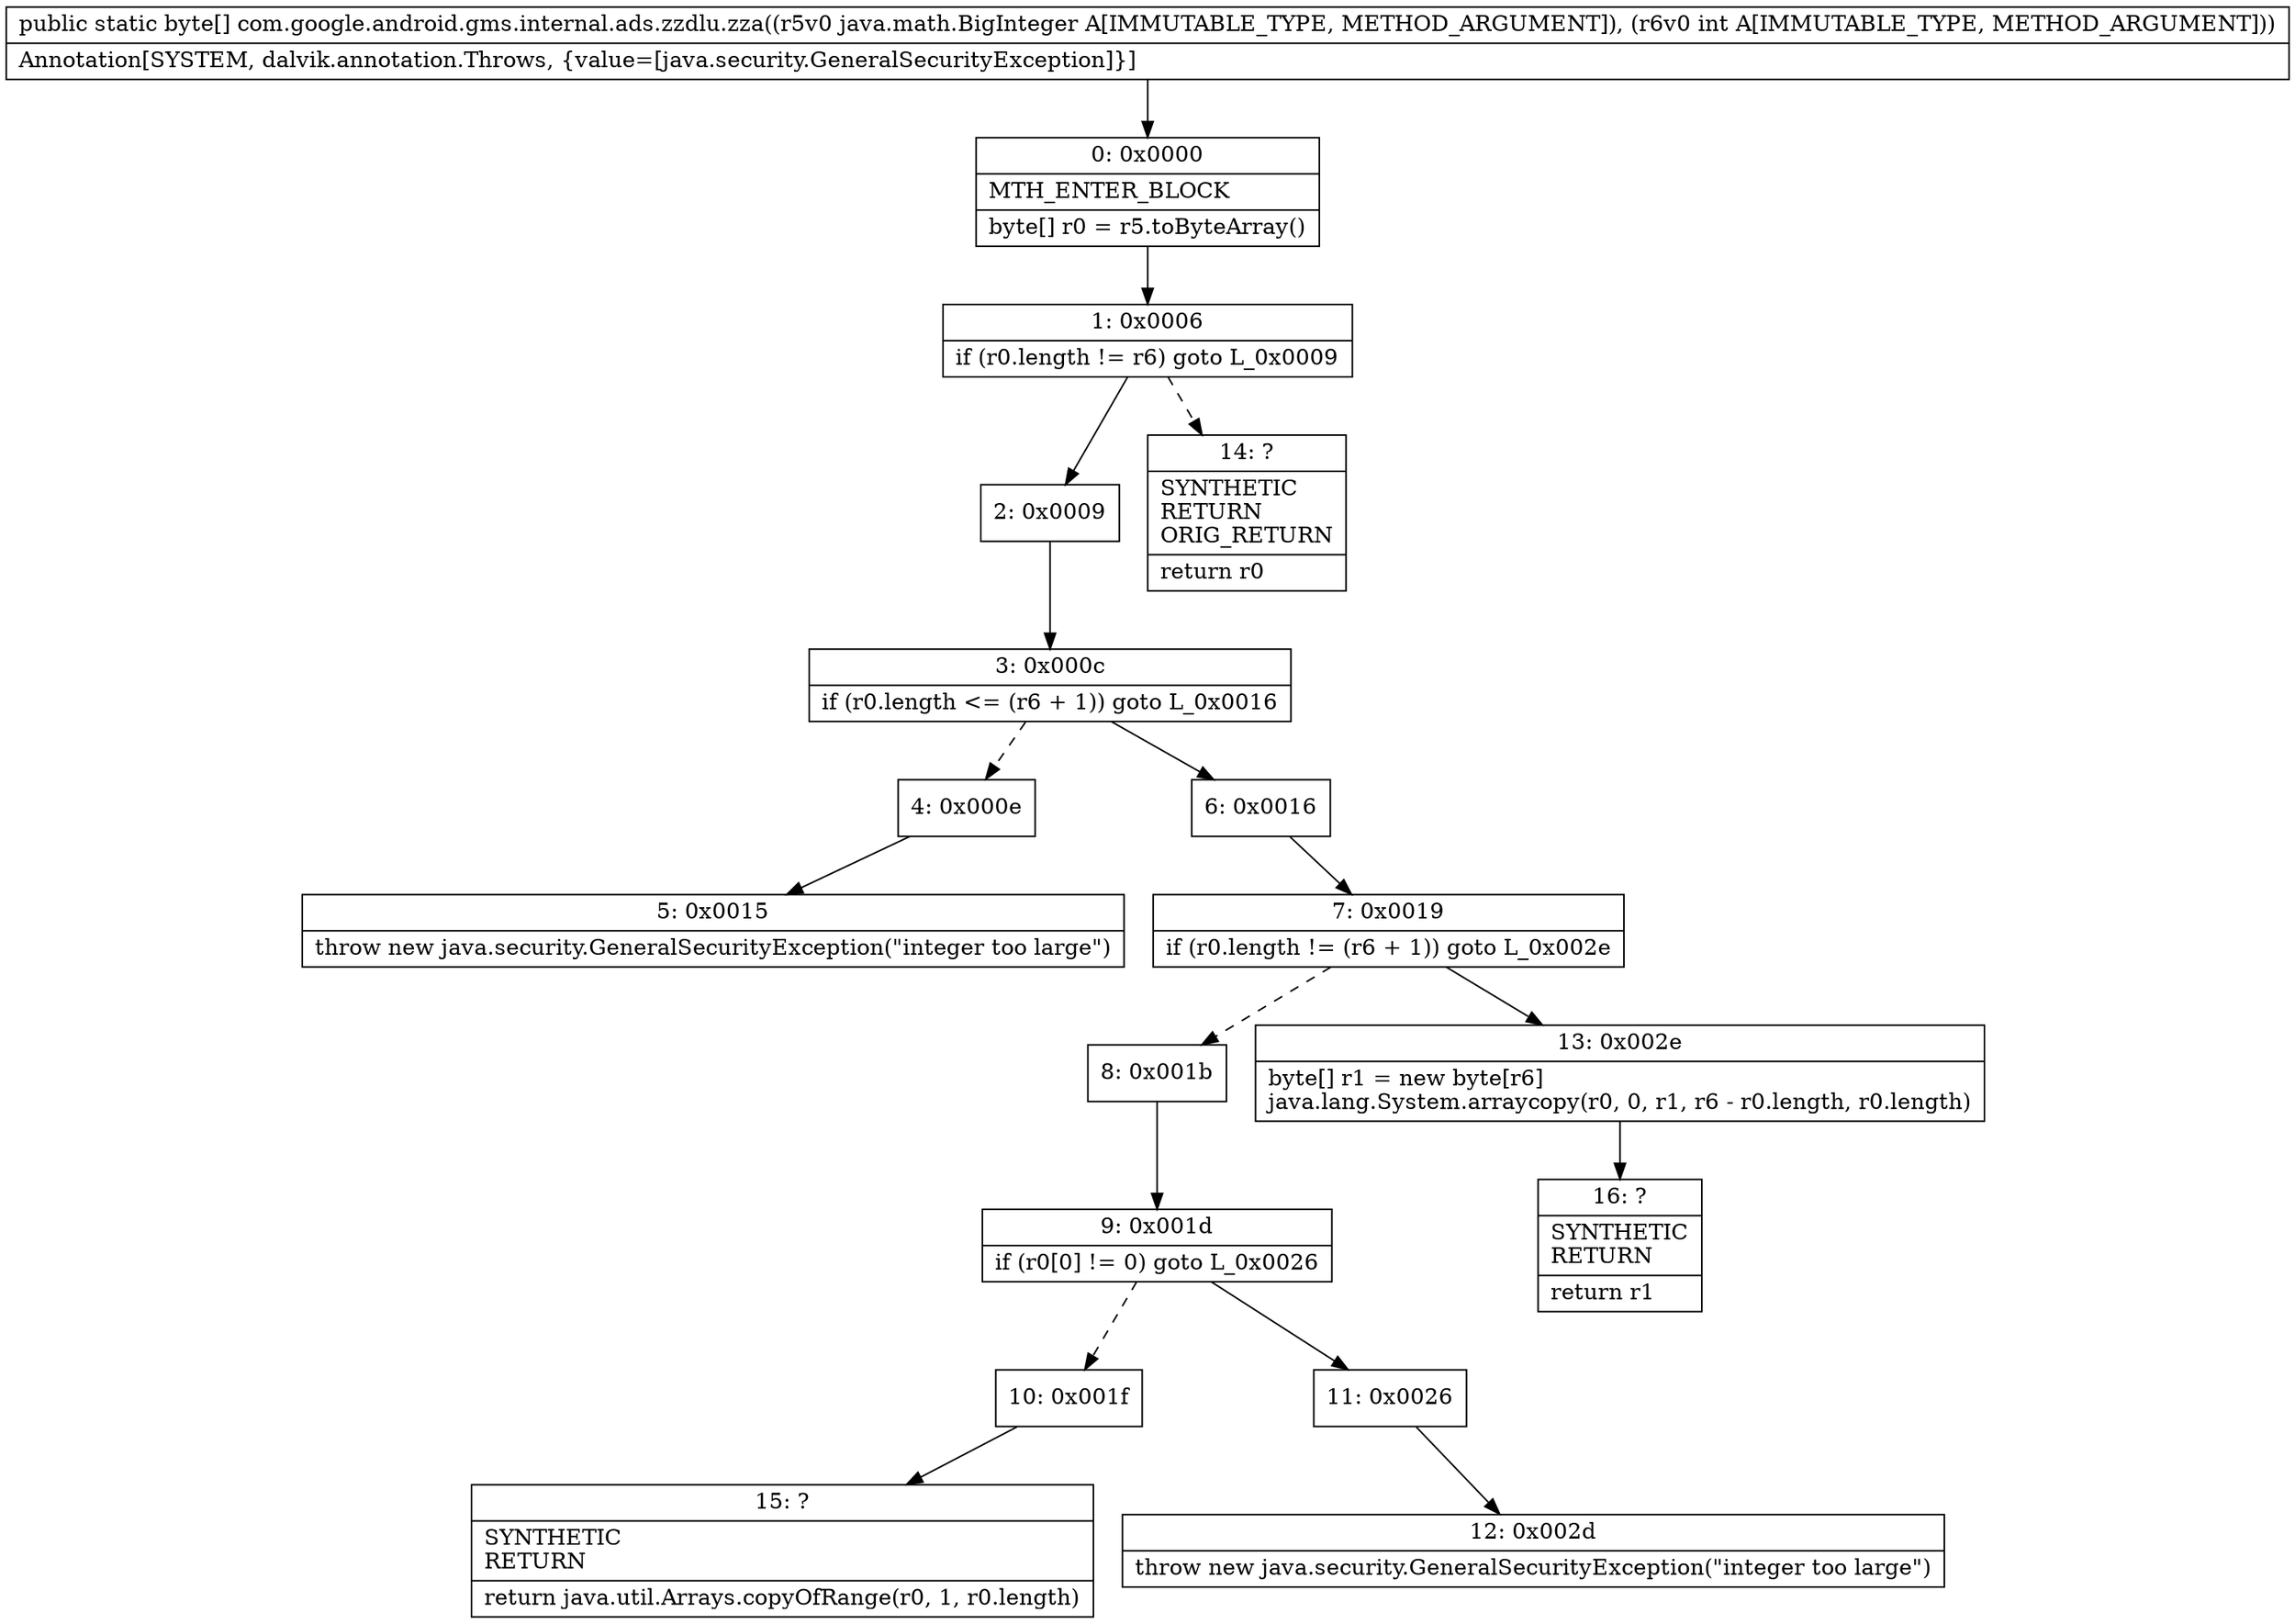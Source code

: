 digraph "CFG forcom.google.android.gms.internal.ads.zzdlu.zza(Ljava\/math\/BigInteger;I)[B" {
Node_0 [shape=record,label="{0\:\ 0x0000|MTH_ENTER_BLOCK\l|byte[] r0 = r5.toByteArray()\l}"];
Node_1 [shape=record,label="{1\:\ 0x0006|if (r0.length != r6) goto L_0x0009\l}"];
Node_2 [shape=record,label="{2\:\ 0x0009}"];
Node_3 [shape=record,label="{3\:\ 0x000c|if (r0.length \<= (r6 + 1)) goto L_0x0016\l}"];
Node_4 [shape=record,label="{4\:\ 0x000e}"];
Node_5 [shape=record,label="{5\:\ 0x0015|throw new java.security.GeneralSecurityException(\"integer too large\")\l}"];
Node_6 [shape=record,label="{6\:\ 0x0016}"];
Node_7 [shape=record,label="{7\:\ 0x0019|if (r0.length != (r6 + 1)) goto L_0x002e\l}"];
Node_8 [shape=record,label="{8\:\ 0x001b}"];
Node_9 [shape=record,label="{9\:\ 0x001d|if (r0[0] != 0) goto L_0x0026\l}"];
Node_10 [shape=record,label="{10\:\ 0x001f}"];
Node_11 [shape=record,label="{11\:\ 0x0026}"];
Node_12 [shape=record,label="{12\:\ 0x002d|throw new java.security.GeneralSecurityException(\"integer too large\")\l}"];
Node_13 [shape=record,label="{13\:\ 0x002e|byte[] r1 = new byte[r6]\ljava.lang.System.arraycopy(r0, 0, r1, r6 \- r0.length, r0.length)\l}"];
Node_14 [shape=record,label="{14\:\ ?|SYNTHETIC\lRETURN\lORIG_RETURN\l|return r0\l}"];
Node_15 [shape=record,label="{15\:\ ?|SYNTHETIC\lRETURN\l|return java.util.Arrays.copyOfRange(r0, 1, r0.length)\l}"];
Node_16 [shape=record,label="{16\:\ ?|SYNTHETIC\lRETURN\l|return r1\l}"];
MethodNode[shape=record,label="{public static byte[] com.google.android.gms.internal.ads.zzdlu.zza((r5v0 java.math.BigInteger A[IMMUTABLE_TYPE, METHOD_ARGUMENT]), (r6v0 int A[IMMUTABLE_TYPE, METHOD_ARGUMENT]))  | Annotation[SYSTEM, dalvik.annotation.Throws, \{value=[java.security.GeneralSecurityException]\}]\l}"];
MethodNode -> Node_0;
Node_0 -> Node_1;
Node_1 -> Node_2;
Node_1 -> Node_14[style=dashed];
Node_2 -> Node_3;
Node_3 -> Node_4[style=dashed];
Node_3 -> Node_6;
Node_4 -> Node_5;
Node_6 -> Node_7;
Node_7 -> Node_8[style=dashed];
Node_7 -> Node_13;
Node_8 -> Node_9;
Node_9 -> Node_10[style=dashed];
Node_9 -> Node_11;
Node_10 -> Node_15;
Node_11 -> Node_12;
Node_13 -> Node_16;
}

